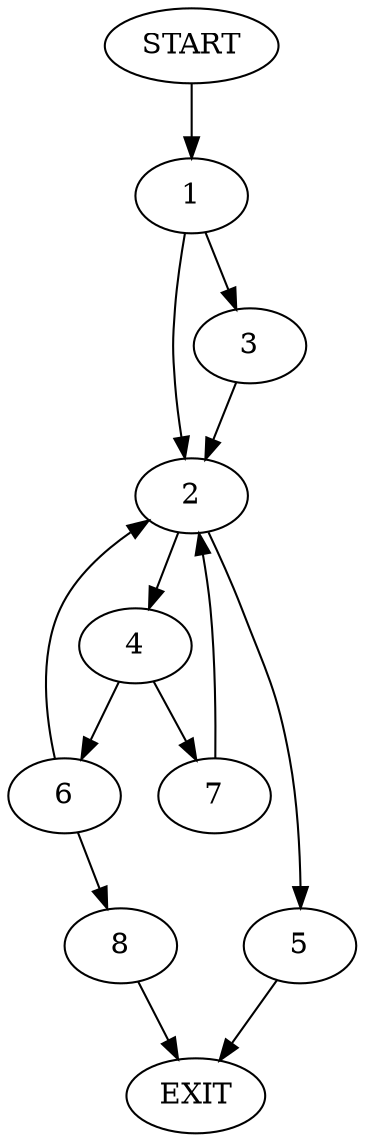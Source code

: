 digraph {
0 [label="START"]
9 [label="EXIT"]
0 -> 1
1 -> 2
1 -> 3
3 -> 2
2 -> 4
2 -> 5
5 -> 9
4 -> 6
4 -> 7
6 -> 2
6 -> 8
7 -> 2
8 -> 9
}

